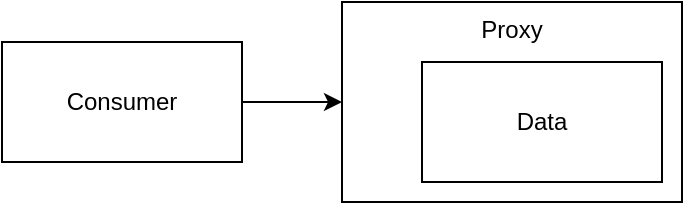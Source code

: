 <mxfile>
    <diagram id="jynsJVDWHFtZHjpdS-yA" name="Proxy">
        <mxGraphModel dx="622" dy="276" grid="1" gridSize="10" guides="1" tooltips="1" connect="1" arrows="1" fold="1" page="1" pageScale="1" pageWidth="850" pageHeight="1100" math="0" shadow="0">
            <root>
                <mxCell id="0"/>
                <mxCell id="1" parent="0"/>
                <mxCell id="5" style="edgeStyle=orthogonalEdgeStyle;rounded=0;orthogonalLoop=1;jettySize=auto;html=1;exitX=1;exitY=0.5;exitDx=0;exitDy=0;entryX=0;entryY=0.5;entryDx=0;entryDy=0;" edge="1" parent="1" source="2" target="4">
                    <mxGeometry relative="1" as="geometry"/>
                </mxCell>
                <mxCell id="2" value="Consumer" style="rounded=0;whiteSpace=wrap;html=1;" vertex="1" parent="1">
                    <mxGeometry x="85" y="90" width="120" height="60" as="geometry"/>
                </mxCell>
                <mxCell id="4" value="Proxy" style="rounded=0;whiteSpace=wrap;html=1;verticalAlign=top;" vertex="1" parent="1">
                    <mxGeometry x="255" y="70" width="170" height="100" as="geometry"/>
                </mxCell>
                <mxCell id="3" value="Data" style="rounded=0;whiteSpace=wrap;html=1;" vertex="1" parent="1">
                    <mxGeometry x="295" y="100" width="120" height="60" as="geometry"/>
                </mxCell>
            </root>
        </mxGraphModel>
    </diagram>
    <diagram id="MNxopHdfMckvTFO4H_Ol" name="Flyweight">
        <mxGraphModel dx="622" dy="276" grid="1" gridSize="10" guides="1" tooltips="1" connect="1" arrows="1" fold="1" page="1" pageScale="1" pageWidth="850" pageHeight="1100" math="0" shadow="0">
            <root>
                <mxCell id="Ez8pCTIK5hnWFmf9KF7P-0"/>
                <mxCell id="Ez8pCTIK5hnWFmf9KF7P-1" parent="Ez8pCTIK5hnWFmf9KF7P-0"/>
                <mxCell id="Ez8pCTIK5hnWFmf9KF7P-4" value="Rescource" style="rounded=0;whiteSpace=wrap;html=1;verticalAlign=top;fontStyle=1" vertex="1" parent="Ez8pCTIK5hnWFmf9KF7P-1">
                    <mxGeometry x="240" y="90" width="170" height="110" as="geometry"/>
                </mxCell>
                <mxCell id="Ez8pCTIK5hnWFmf9KF7P-7" style="edgeStyle=orthogonalEdgeStyle;rounded=0;orthogonalLoop=1;jettySize=auto;html=1;exitX=1;exitY=0.5;exitDx=0;exitDy=0;entryX=0;entryY=0.5;entryDx=0;entryDy=0;" edge="1" parent="Ez8pCTIK5hnWFmf9KF7P-1" source="Ez8pCTIK5hnWFmf9KF7P-2" target="Ez8pCTIK5hnWFmf9KF7P-4">
                    <mxGeometry relative="1" as="geometry"/>
                </mxCell>
                <mxCell id="Ez8pCTIK5hnWFmf9KF7P-2" value="Consumer" style="rounded=0;whiteSpace=wrap;html=1;verticalAlign=middle;" vertex="1" parent="Ez8pCTIK5hnWFmf9KF7P-1">
                    <mxGeometry x="80" y="115" width="120" height="60" as="geometry"/>
                </mxCell>
                <mxCell id="Ez8pCTIK5hnWFmf9KF7P-6" style="edgeStyle=orthogonalEdgeStyle;rounded=0;orthogonalLoop=1;jettySize=auto;html=1;entryX=0;entryY=0.5;entryDx=0;entryDy=0;" edge="1" parent="Ez8pCTIK5hnWFmf9KF7P-1" source="Ez8pCTIK5hnWFmf9KF7P-3" target="Ez8pCTIK5hnWFmf9KF7P-5">
                    <mxGeometry relative="1" as="geometry"/>
                </mxCell>
                <mxCell id="Ez8pCTIK5hnWFmf9KF7P-3" value="Flyweight" style="rounded=0;whiteSpace=wrap;html=1;verticalAlign=middle;" vertex="1" parent="Ez8pCTIK5hnWFmf9KF7P-1">
                    <mxGeometry x="280" y="130" width="120" height="60" as="geometry"/>
                </mxCell>
                <mxCell id="Ez8pCTIK5hnWFmf9KF7P-5" value="Data" style="rounded=0;whiteSpace=wrap;html=1;verticalAlign=middle;dashed=1;" vertex="1" parent="Ez8pCTIK5hnWFmf9KF7P-1">
                    <mxGeometry x="440" y="130" width="120" height="60" as="geometry"/>
                </mxCell>
            </root>
        </mxGraphModel>
    </diagram>
</mxfile>